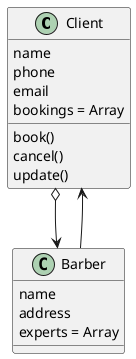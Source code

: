 @startuml " Find_Barber uml "
    
class Client {
    name
    phone
    email
    bookings = Array
    book()
    cancel()
    update()
}

class Barber {
    name
    address
    experts = Array
}

Client o--> Barber
Barber --> Client

@enduml
